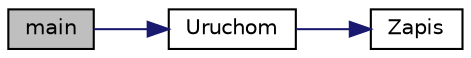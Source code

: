 digraph G
{
  edge [fontname="Helvetica",fontsize="10",labelfontname="Helvetica",labelfontsize="10"];
  node [fontname="Helvetica",fontsize="10",shape=record];
  rankdir="LR";
  Node1 [label="main",height=0.2,width=0.4,color="black", fillcolor="grey75", style="filled" fontcolor="black"];
  Node1 -> Node2 [color="midnightblue",fontsize="10",style="solid",fontname="Helvetica"];
  Node2 [label="Uruchom",height=0.2,width=0.4,color="black", fillcolor="white", style="filled",URL="$funkcje_8hh.html#aa2616a2e0624bbd48b39bcaee04dc275",tooltip="Funkcja uruchamiajaca algorytm."];
  Node2 -> Node3 [color="midnightblue",fontsize="10",style="solid",fontname="Helvetica"];
  Node3 [label="Zapis",height=0.2,width=0.4,color="black", fillcolor="white", style="filled",URL="$funkcje_8hh.html#a0ea458e51bdb664955621a0f2dcb8c58",tooltip="Funkcja zapisujaca do pliku."];
}
